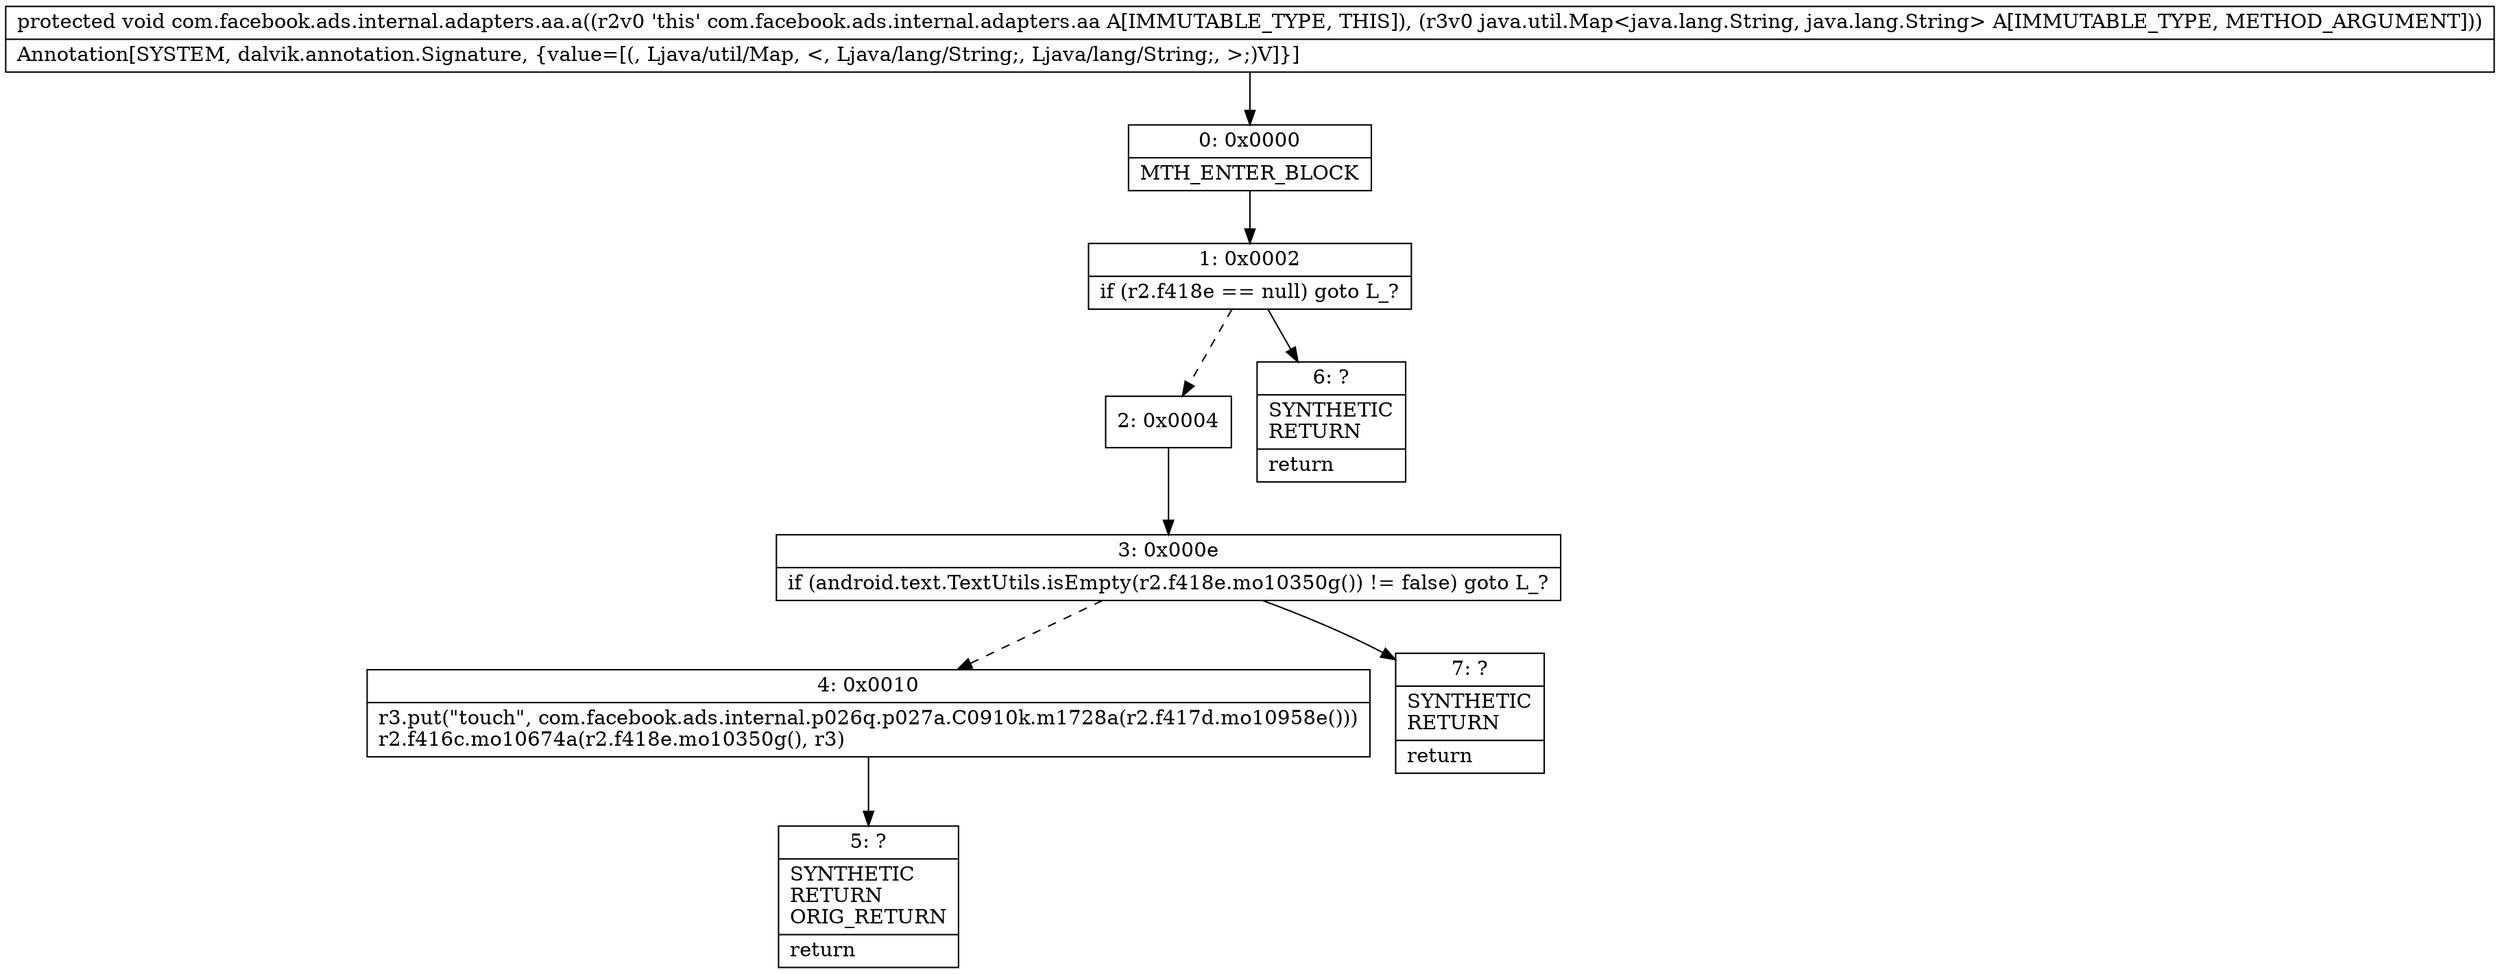 digraph "CFG forcom.facebook.ads.internal.adapters.aa.a(Ljava\/util\/Map;)V" {
Node_0 [shape=record,label="{0\:\ 0x0000|MTH_ENTER_BLOCK\l}"];
Node_1 [shape=record,label="{1\:\ 0x0002|if (r2.f418e == null) goto L_?\l}"];
Node_2 [shape=record,label="{2\:\ 0x0004}"];
Node_3 [shape=record,label="{3\:\ 0x000e|if (android.text.TextUtils.isEmpty(r2.f418e.mo10350g()) != false) goto L_?\l}"];
Node_4 [shape=record,label="{4\:\ 0x0010|r3.put(\"touch\", com.facebook.ads.internal.p026q.p027a.C0910k.m1728a(r2.f417d.mo10958e()))\lr2.f416c.mo10674a(r2.f418e.mo10350g(), r3)\l}"];
Node_5 [shape=record,label="{5\:\ ?|SYNTHETIC\lRETURN\lORIG_RETURN\l|return\l}"];
Node_6 [shape=record,label="{6\:\ ?|SYNTHETIC\lRETURN\l|return\l}"];
Node_7 [shape=record,label="{7\:\ ?|SYNTHETIC\lRETURN\l|return\l}"];
MethodNode[shape=record,label="{protected void com.facebook.ads.internal.adapters.aa.a((r2v0 'this' com.facebook.ads.internal.adapters.aa A[IMMUTABLE_TYPE, THIS]), (r3v0 java.util.Map\<java.lang.String, java.lang.String\> A[IMMUTABLE_TYPE, METHOD_ARGUMENT]))  | Annotation[SYSTEM, dalvik.annotation.Signature, \{value=[(, Ljava\/util\/Map, \<, Ljava\/lang\/String;, Ljava\/lang\/String;, \>;)V]\}]\l}"];
MethodNode -> Node_0;
Node_0 -> Node_1;
Node_1 -> Node_2[style=dashed];
Node_1 -> Node_6;
Node_2 -> Node_3;
Node_3 -> Node_4[style=dashed];
Node_3 -> Node_7;
Node_4 -> Node_5;
}

